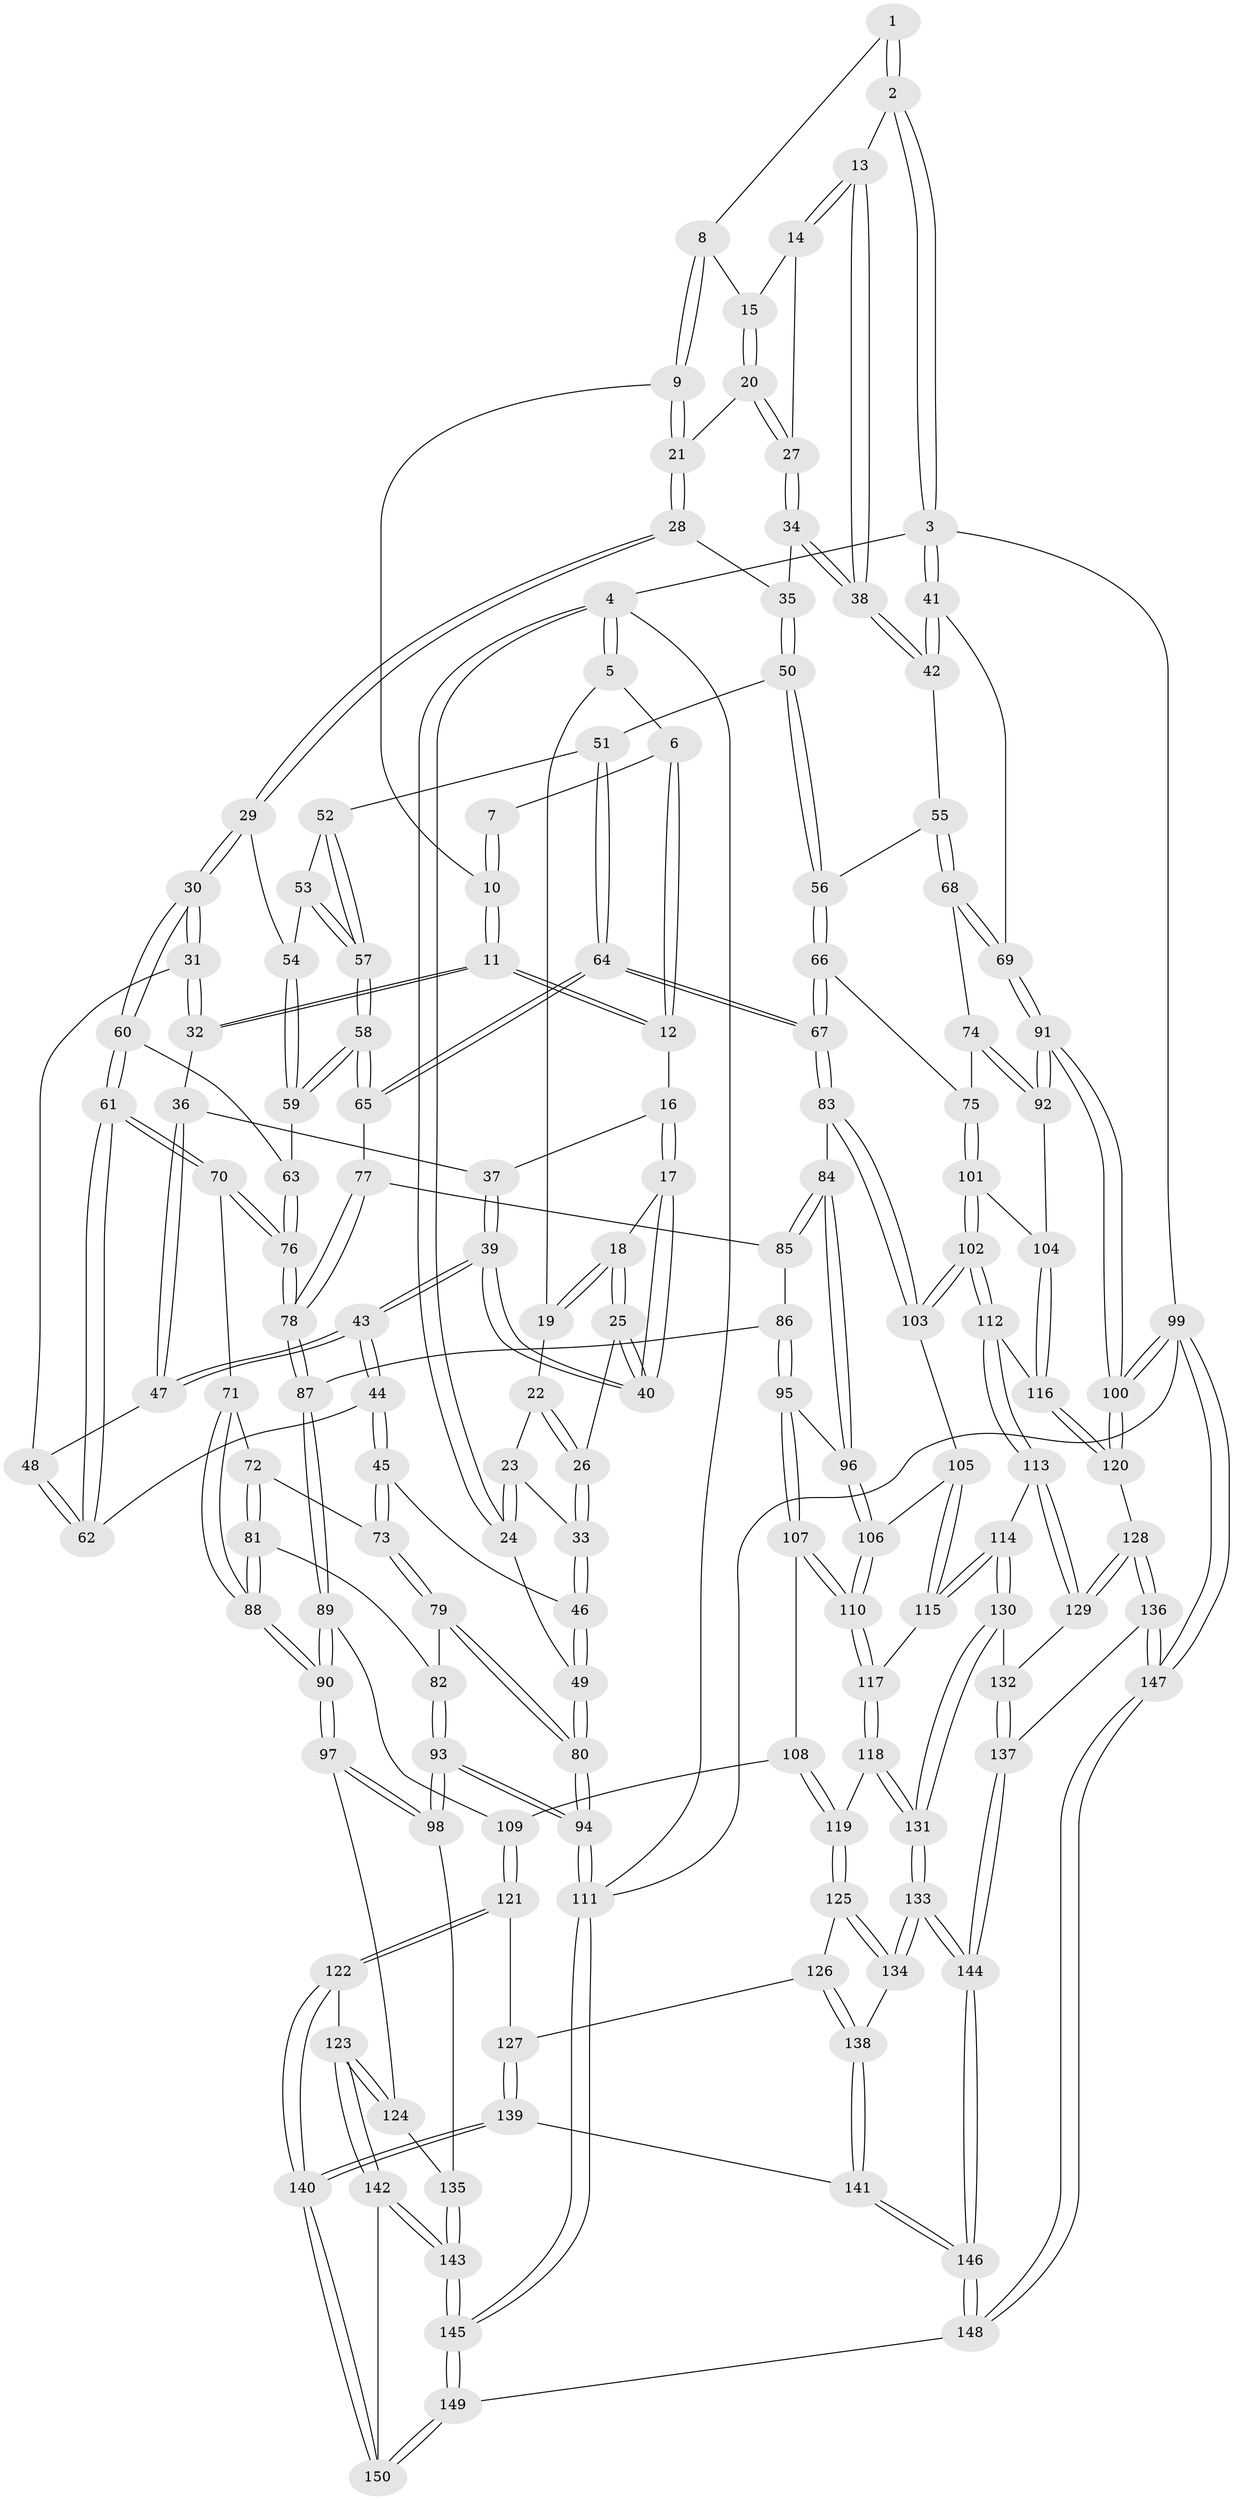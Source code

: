 // coarse degree distribution, {3: 0.05714285714285714, 5: 0.4380952380952381, 6: 0.08571428571428572, 4: 0.41904761904761906}
// Generated by graph-tools (version 1.1) at 2025/52/02/27/25 19:52:44]
// undirected, 150 vertices, 372 edges
graph export_dot {
graph [start="1"]
  node [color=gray90,style=filled];
  1 [pos="+0.6883247437034719+0"];
  2 [pos="+0.8802072262620817+0"];
  3 [pos="+1+0"];
  4 [pos="+0+0"];
  5 [pos="+0+0"];
  6 [pos="+0.3386158056466103+0"];
  7 [pos="+0.4755588503731334+0"];
  8 [pos="+0.6230140422638168+0.014874285749434451"];
  9 [pos="+0.5360749859145613+0.09193622507268746"];
  10 [pos="+0.524834272274117+0.09002812749418032"];
  11 [pos="+0.4381098103402566+0.1240985275219825"];
  12 [pos="+0.32961046286372536+0"];
  13 [pos="+0.8214877211510453+0.0642666842675392"];
  14 [pos="+0.6851622450203406+0.10706568249937917"];
  15 [pos="+0.632739984797978+0.058329490075165975"];
  16 [pos="+0.2584058027487965+0.08111135114863205"];
  17 [pos="+0.22632711004764014+0.10033828041103214"];
  18 [pos="+0.22540228135736007+0.10063453617566585"];
  19 [pos="+0.08481888735223986+0.03380728095308346"];
  20 [pos="+0.6141239877314577+0.11816515876259642"];
  21 [pos="+0.5733443880401512+0.1320715161844754"];
  22 [pos="+0.08108927519536908+0.057365264331590025"];
  23 [pos="+0.05722112940386081+0.11880371259884616"];
  24 [pos="+0+0.17477733686768512"];
  25 [pos="+0.16202503546788896+0.16093182020998079"];
  26 [pos="+0.16035913784630337+0.1620015313805145"];
  27 [pos="+0.6594053568169532+0.1442586325842848"];
  28 [pos="+0.5714496152907271+0.1927610328242801"];
  29 [pos="+0.4684056186113763+0.23675846613021706"];
  30 [pos="+0.45277190259232+0.2342548185887578"];
  31 [pos="+0.4483736438947236+0.22947812533175319"];
  32 [pos="+0.4338368198714078+0.19474771026423796"];
  33 [pos="+0.11101450332856941+0.21140615591695736"];
  34 [pos="+0.6681580106782067+0.20616889662370622"];
  35 [pos="+0.6461230525925454+0.22765214937593786"];
  36 [pos="+0.3300341740872525+0.1840806985813939"];
  37 [pos="+0.2843064170364317+0.12760496231663054"];
  38 [pos="+0.8339336866761232+0.1810988458934387"];
  39 [pos="+0.2595937535941735+0.25893755102701127"];
  40 [pos="+0.24840306614735588+0.23398862801537224"];
  41 [pos="+1+0.1197121781992041"];
  42 [pos="+0.8481247398311509+0.2044917119885276"];
  43 [pos="+0.26294951637546293+0.27099349720041094"];
  44 [pos="+0.25162084827846076+0.2918479440349385"];
  45 [pos="+0.1653069790391083+0.3313170983974741"];
  46 [pos="+0.08893109383417207+0.28970101708167595"];
  47 [pos="+0.2667420566068619+0.2686587002017708"];
  48 [pos="+0.3804574386603467+0.25489921825669093"];
  49 [pos="+0+0.3507351712646695"];
  50 [pos="+0.6449378444615644+0.2696902319554899"];
  51 [pos="+0.6405207118829082+0.2805363417502192"];
  52 [pos="+0.6132783979753059+0.2898576109907326"];
  53 [pos="+0.5642284654310994+0.2884102622853265"];
  54 [pos="+0.5136952172772277+0.27678042687941995"];
  55 [pos="+0.8488677530643439+0.25005252341671286"];
  56 [pos="+0.8090625421916349+0.30272777728938716"];
  57 [pos="+0.5593261132670312+0.3765031450368598"];
  58 [pos="+0.5548745712301015+0.3862840853950269"];
  59 [pos="+0.5373078498664947+0.3745377876447705"];
  60 [pos="+0.44079241928714247+0.28020580592981376"];
  61 [pos="+0.3736746921749839+0.39623596605532363"];
  62 [pos="+0.32290950503765947+0.34187904710393974"];
  63 [pos="+0.49421383948477543+0.3738277648739391"];
  64 [pos="+0.6995421224598296+0.46155656644190696"];
  65 [pos="+0.5736768792719937+0.41616561207673514"];
  66 [pos="+0.7495587273455606+0.4515336711631069"];
  67 [pos="+0.7025915147772039+0.46424692459836725"];
  68 [pos="+0.9576367708041623+0.3397665102708749"];
  69 [pos="+1+0.3097199844179912"];
  70 [pos="+0.37703956183319864+0.42427629787879695"];
  71 [pos="+0.2952135187062656+0.45160336548373214"];
  72 [pos="+0.23006210625971454+0.4227799069646615"];
  73 [pos="+0.1684739354641899+0.34399261792848024"];
  74 [pos="+0.9159309705327434+0.4533370013781757"];
  75 [pos="+0.824584855528765+0.4827966655790784"];
  76 [pos="+0.3961636660573119+0.4402925539083768"];
  77 [pos="+0.5102902708919641+0.45910193227380824"];
  78 [pos="+0.39739387865382664+0.4422433057211589"];
  79 [pos="+0.12282836196690539+0.4676559160246303"];
  80 [pos="+0+0.531784404122116"];
  81 [pos="+0.18008281094448608+0.5227252864567765"];
  82 [pos="+0.14654926323289094+0.49675044695584875"];
  83 [pos="+0.696889579947752+0.4770952419516379"];
  84 [pos="+0.6561393934390437+0.5158955493783574"];
  85 [pos="+0.5151120000317594+0.48757950281887297"];
  86 [pos="+0.5166507830028122+0.5335208240703303"];
  87 [pos="+0.40819511951149606+0.5415732832084678"];
  88 [pos="+0.23279270090851154+0.6533496722172832"];
  89 [pos="+0.3862607559546168+0.6093034768673281"];
  90 [pos="+0.23356381566896842+0.6632452648562509"];
  91 [pos="+1+0.5829309064571433"];
  92 [pos="+1+0.5557839504235946"];
  93 [pos="+0+0.6918457434559551"];
  94 [pos="+0+0.6837346045495097"];
  95 [pos="+0.5567734891596938+0.5671041770382131"];
  96 [pos="+0.6306978458897282+0.5422776847799952"];
  97 [pos="+0.23290532681904763+0.6642415786114624"];
  98 [pos="+0+0.694035472577821"];
  99 [pos="+1+1"];
  100 [pos="+1+0.787223538538173"];
  101 [pos="+0.8511273915844676+0.550183436584154"];
  102 [pos="+0.7699087815709572+0.6593554729081171"];
  103 [pos="+0.7315185354525114+0.6088783553903697"];
  104 [pos="+0.8908426325949382+0.5966706045930644"];
  105 [pos="+0.6933921580594754+0.6379621437180588"];
  106 [pos="+0.6349692922412724+0.6500229835936947"];
  107 [pos="+0.5175499334769637+0.6388871265190791"];
  108 [pos="+0.5032698189817102+0.6464230526320552"];
  109 [pos="+0.4605534057977305+0.6552998824721812"];
  110 [pos="+0.6229070527859399+0.6860161937716027"];
  111 [pos="+0+1"];
  112 [pos="+0.7809405019533745+0.7015912589822544"];
  113 [pos="+0.7375443444691839+0.7396949599671532"];
  114 [pos="+0.7148066886561546+0.7438513814277651"];
  115 [pos="+0.6948413769998811+0.7392328016769742"];
  116 [pos="+0.8806338316823767+0.7096150853836265"];
  117 [pos="+0.6391586721678811+0.7330368022289457"];
  118 [pos="+0.5918370647318442+0.778157634440757"];
  119 [pos="+0.5779868555938495+0.7852090777842395"];
  120 [pos="+0.9675519294406845+0.7881186494850702"];
  121 [pos="+0.4556252262585808+0.7971016778785212"];
  122 [pos="+0.37361558705513814+0.8248734146888802"];
  123 [pos="+0.3167859979302255+0.833172543558326"];
  124 [pos="+0.2621429015409123+0.7395177884839313"];
  125 [pos="+0.5526573402354469+0.8075564584281781"];
  126 [pos="+0.5267804001690389+0.8121506093553155"];
  127 [pos="+0.501614581425331+0.813630871461543"];
  128 [pos="+0.8774517728956273+0.8660060786594652"];
  129 [pos="+0.7925206466084151+0.8391501311645893"];
  130 [pos="+0.6915923546412283+0.8712164253157949"];
  131 [pos="+0.6906103422402182+0.8723566423444302"];
  132 [pos="+0.7772323070495967+0.8491543415522826"];
  133 [pos="+0.6581818521348333+0.9746768449935798"];
  134 [pos="+0.5980606798900364+0.8850253796456801"];
  135 [pos="+0.12633932798575112+0.863247849728074"];
  136 [pos="+0.8644707798060359+0.9167219326797215"];
  137 [pos="+0.7495735656984548+0.9415471388890724"];
  138 [pos="+0.5414688261756657+0.9059092347517079"];
  139 [pos="+0.4915164212026434+0.9232166114828054"];
  140 [pos="+0.4697412770034699+0.9422257295646705"];
  141 [pos="+0.5384155100082689+0.9361580571962188"];
  142 [pos="+0.30963473810772246+0.8571141711954161"];
  143 [pos="+0.2028910876082783+1"];
  144 [pos="+0.6595722798226293+0.9908253024134734"];
  145 [pos="+0.1393400207130559+1"];
  146 [pos="+0.6528270934254191+1"];
  147 [pos="+0.9573403060205908+1"];
  148 [pos="+0.646828371481252+1"];
  149 [pos="+0.4614204489482085+1"];
  150 [pos="+0.44968005746355855+0.9859964132394577"];
  1 -- 2;
  1 -- 2;
  1 -- 8;
  2 -- 3;
  2 -- 3;
  2 -- 13;
  3 -- 4;
  3 -- 41;
  3 -- 41;
  3 -- 99;
  4 -- 5;
  4 -- 5;
  4 -- 24;
  4 -- 24;
  4 -- 111;
  5 -- 6;
  5 -- 19;
  6 -- 7;
  6 -- 12;
  6 -- 12;
  7 -- 10;
  7 -- 10;
  8 -- 9;
  8 -- 9;
  8 -- 15;
  9 -- 10;
  9 -- 21;
  9 -- 21;
  10 -- 11;
  10 -- 11;
  11 -- 12;
  11 -- 12;
  11 -- 32;
  11 -- 32;
  12 -- 16;
  13 -- 14;
  13 -- 14;
  13 -- 38;
  13 -- 38;
  14 -- 15;
  14 -- 27;
  15 -- 20;
  15 -- 20;
  16 -- 17;
  16 -- 17;
  16 -- 37;
  17 -- 18;
  17 -- 40;
  17 -- 40;
  18 -- 19;
  18 -- 19;
  18 -- 25;
  18 -- 25;
  19 -- 22;
  20 -- 21;
  20 -- 27;
  20 -- 27;
  21 -- 28;
  21 -- 28;
  22 -- 23;
  22 -- 26;
  22 -- 26;
  23 -- 24;
  23 -- 24;
  23 -- 33;
  24 -- 49;
  25 -- 26;
  25 -- 40;
  25 -- 40;
  26 -- 33;
  26 -- 33;
  27 -- 34;
  27 -- 34;
  28 -- 29;
  28 -- 29;
  28 -- 35;
  29 -- 30;
  29 -- 30;
  29 -- 54;
  30 -- 31;
  30 -- 31;
  30 -- 60;
  30 -- 60;
  31 -- 32;
  31 -- 32;
  31 -- 48;
  32 -- 36;
  33 -- 46;
  33 -- 46;
  34 -- 35;
  34 -- 38;
  34 -- 38;
  35 -- 50;
  35 -- 50;
  36 -- 37;
  36 -- 47;
  36 -- 47;
  37 -- 39;
  37 -- 39;
  38 -- 42;
  38 -- 42;
  39 -- 40;
  39 -- 40;
  39 -- 43;
  39 -- 43;
  41 -- 42;
  41 -- 42;
  41 -- 69;
  42 -- 55;
  43 -- 44;
  43 -- 44;
  43 -- 47;
  43 -- 47;
  44 -- 45;
  44 -- 45;
  44 -- 62;
  45 -- 46;
  45 -- 73;
  45 -- 73;
  46 -- 49;
  46 -- 49;
  47 -- 48;
  48 -- 62;
  48 -- 62;
  49 -- 80;
  49 -- 80;
  50 -- 51;
  50 -- 56;
  50 -- 56;
  51 -- 52;
  51 -- 64;
  51 -- 64;
  52 -- 53;
  52 -- 57;
  52 -- 57;
  53 -- 54;
  53 -- 57;
  53 -- 57;
  54 -- 59;
  54 -- 59;
  55 -- 56;
  55 -- 68;
  55 -- 68;
  56 -- 66;
  56 -- 66;
  57 -- 58;
  57 -- 58;
  58 -- 59;
  58 -- 59;
  58 -- 65;
  58 -- 65;
  59 -- 63;
  60 -- 61;
  60 -- 61;
  60 -- 63;
  61 -- 62;
  61 -- 62;
  61 -- 70;
  61 -- 70;
  63 -- 76;
  63 -- 76;
  64 -- 65;
  64 -- 65;
  64 -- 67;
  64 -- 67;
  65 -- 77;
  66 -- 67;
  66 -- 67;
  66 -- 75;
  67 -- 83;
  67 -- 83;
  68 -- 69;
  68 -- 69;
  68 -- 74;
  69 -- 91;
  69 -- 91;
  70 -- 71;
  70 -- 76;
  70 -- 76;
  71 -- 72;
  71 -- 88;
  71 -- 88;
  72 -- 73;
  72 -- 81;
  72 -- 81;
  73 -- 79;
  73 -- 79;
  74 -- 75;
  74 -- 92;
  74 -- 92;
  75 -- 101;
  75 -- 101;
  76 -- 78;
  76 -- 78;
  77 -- 78;
  77 -- 78;
  77 -- 85;
  78 -- 87;
  78 -- 87;
  79 -- 80;
  79 -- 80;
  79 -- 82;
  80 -- 94;
  80 -- 94;
  81 -- 82;
  81 -- 88;
  81 -- 88;
  82 -- 93;
  82 -- 93;
  83 -- 84;
  83 -- 103;
  83 -- 103;
  84 -- 85;
  84 -- 85;
  84 -- 96;
  84 -- 96;
  85 -- 86;
  86 -- 87;
  86 -- 95;
  86 -- 95;
  87 -- 89;
  87 -- 89;
  88 -- 90;
  88 -- 90;
  89 -- 90;
  89 -- 90;
  89 -- 109;
  90 -- 97;
  90 -- 97;
  91 -- 92;
  91 -- 92;
  91 -- 100;
  91 -- 100;
  92 -- 104;
  93 -- 94;
  93 -- 94;
  93 -- 98;
  93 -- 98;
  94 -- 111;
  94 -- 111;
  95 -- 96;
  95 -- 107;
  95 -- 107;
  96 -- 106;
  96 -- 106;
  97 -- 98;
  97 -- 98;
  97 -- 124;
  98 -- 135;
  99 -- 100;
  99 -- 100;
  99 -- 147;
  99 -- 147;
  99 -- 111;
  100 -- 120;
  100 -- 120;
  101 -- 102;
  101 -- 102;
  101 -- 104;
  102 -- 103;
  102 -- 103;
  102 -- 112;
  102 -- 112;
  103 -- 105;
  104 -- 116;
  104 -- 116;
  105 -- 106;
  105 -- 115;
  105 -- 115;
  106 -- 110;
  106 -- 110;
  107 -- 108;
  107 -- 110;
  107 -- 110;
  108 -- 109;
  108 -- 119;
  108 -- 119;
  109 -- 121;
  109 -- 121;
  110 -- 117;
  110 -- 117;
  111 -- 145;
  111 -- 145;
  112 -- 113;
  112 -- 113;
  112 -- 116;
  113 -- 114;
  113 -- 129;
  113 -- 129;
  114 -- 115;
  114 -- 115;
  114 -- 130;
  114 -- 130;
  115 -- 117;
  116 -- 120;
  116 -- 120;
  117 -- 118;
  117 -- 118;
  118 -- 119;
  118 -- 131;
  118 -- 131;
  119 -- 125;
  119 -- 125;
  120 -- 128;
  121 -- 122;
  121 -- 122;
  121 -- 127;
  122 -- 123;
  122 -- 140;
  122 -- 140;
  123 -- 124;
  123 -- 124;
  123 -- 142;
  123 -- 142;
  124 -- 135;
  125 -- 126;
  125 -- 134;
  125 -- 134;
  126 -- 127;
  126 -- 138;
  126 -- 138;
  127 -- 139;
  127 -- 139;
  128 -- 129;
  128 -- 129;
  128 -- 136;
  128 -- 136;
  129 -- 132;
  130 -- 131;
  130 -- 131;
  130 -- 132;
  131 -- 133;
  131 -- 133;
  132 -- 137;
  132 -- 137;
  133 -- 134;
  133 -- 134;
  133 -- 144;
  133 -- 144;
  134 -- 138;
  135 -- 143;
  135 -- 143;
  136 -- 137;
  136 -- 147;
  136 -- 147;
  137 -- 144;
  137 -- 144;
  138 -- 141;
  138 -- 141;
  139 -- 140;
  139 -- 140;
  139 -- 141;
  140 -- 150;
  140 -- 150;
  141 -- 146;
  141 -- 146;
  142 -- 143;
  142 -- 143;
  142 -- 150;
  143 -- 145;
  143 -- 145;
  144 -- 146;
  144 -- 146;
  145 -- 149;
  145 -- 149;
  146 -- 148;
  146 -- 148;
  147 -- 148;
  147 -- 148;
  148 -- 149;
  149 -- 150;
  149 -- 150;
}
